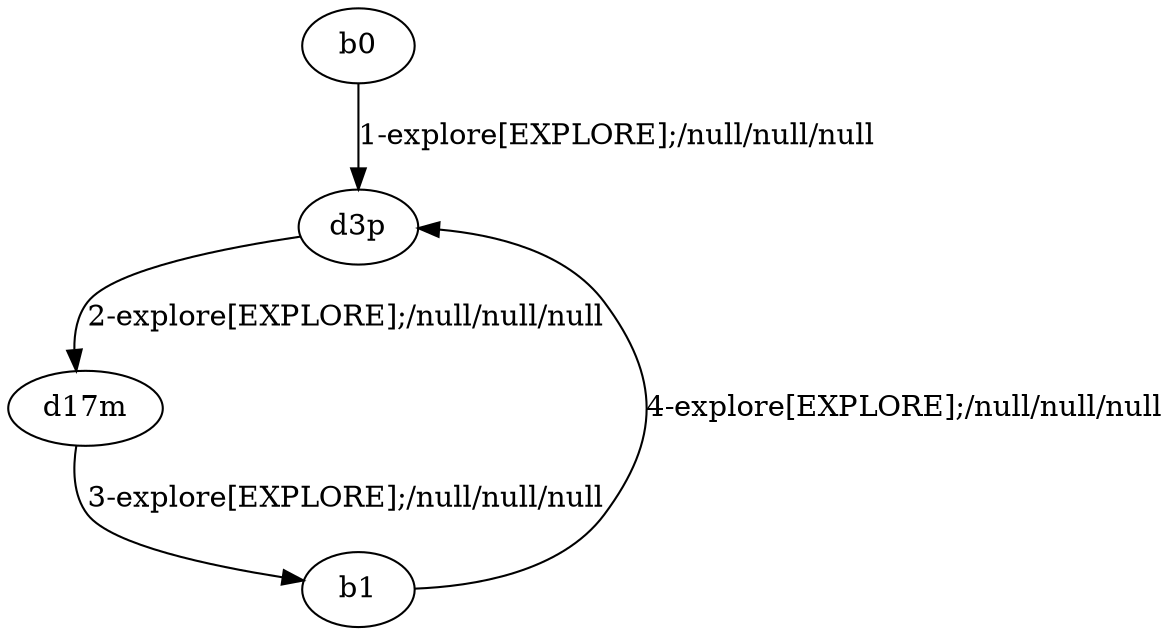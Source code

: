 # Total number of goals covered by this test: 1
# d17m --> b1

digraph g {
"b0" -> "d3p" [label = "1-explore[EXPLORE];/null/null/null"];
"d3p" -> "d17m" [label = "2-explore[EXPLORE];/null/null/null"];
"d17m" -> "b1" [label = "3-explore[EXPLORE];/null/null/null"];
"b1" -> "d3p" [label = "4-explore[EXPLORE];/null/null/null"];
}